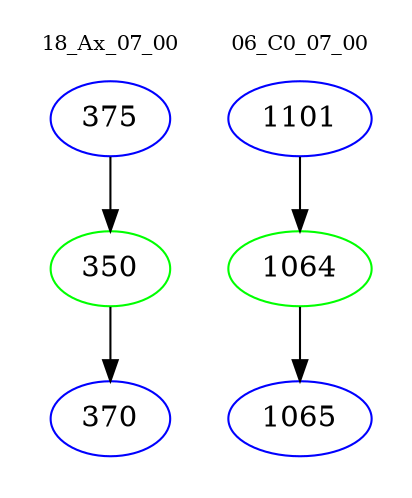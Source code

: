 digraph{
subgraph cluster_0 {
color = white
label = "18_Ax_07_00";
fontsize=10;
T0_375 [label="375", color="blue"]
T0_375 -> T0_350 [color="black"]
T0_350 [label="350", color="green"]
T0_350 -> T0_370 [color="black"]
T0_370 [label="370", color="blue"]
}
subgraph cluster_1 {
color = white
label = "06_C0_07_00";
fontsize=10;
T1_1101 [label="1101", color="blue"]
T1_1101 -> T1_1064 [color="black"]
T1_1064 [label="1064", color="green"]
T1_1064 -> T1_1065 [color="black"]
T1_1065 [label="1065", color="blue"]
}
}
